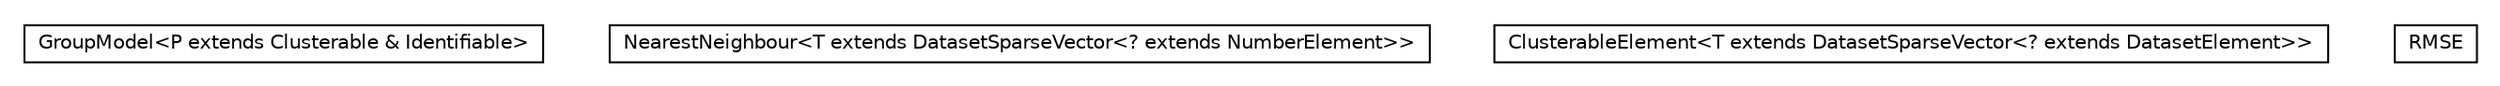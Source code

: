#!/usr/local/bin/dot
#
# Class diagram 
# Generated by UMLGraph version 5.2 (http://www.umlgraph.org/)
#

digraph G {
	edge [fontname="Helvetica",fontsize=10,labelfontname="Helvetica",labelfontsize=10];
	node [fontname="Helvetica",fontsize=10,shape=plaintext];
	nodesep=0.25;
	ranksep=0.5;
	// it.unica.foresee.libraries.GroupModel<P extends Clusterable & it.unica.foresee.datasets.interfaces.Identifiable>
	c434 [label=<<table title="it.unica.foresee.libraries.GroupModel" border="0" cellborder="1" cellspacing="0" cellpadding="2" port="p" href="./GroupModel.html">
		<tr><td><table border="0" cellspacing="0" cellpadding="1">
<tr><td align="center" balign="center"> GroupModel&lt;P extends Clusterable &amp; Identifiable&gt; </td></tr>
		</table></td></tr>
		</table>>, fontname="Helvetica", fontcolor="black", fontsize=10.0];
	// it.unica.foresee.libraries.NearestNeighbour<T extends it.unica.foresee.datasets.DatasetSparseVector<? extends it.unica.foresee.datasets.interfaces.NumberElement>>
	c435 [label=<<table title="it.unica.foresee.libraries.NearestNeighbour" border="0" cellborder="1" cellspacing="0" cellpadding="2" port="p" href="./NearestNeighbour.html">
		<tr><td><table border="0" cellspacing="0" cellpadding="1">
<tr><td align="center" balign="center"> NearestNeighbour&lt;T extends DatasetSparseVector&lt;? extends NumberElement&gt;&gt; </td></tr>
		</table></td></tr>
		</table>>, fontname="Helvetica", fontcolor="black", fontsize=10.0];
	// it.unica.foresee.libraries.ClusterableElement<T extends it.unica.foresee.datasets.DatasetSparseVector<? extends it.unica.foresee.datasets.interfaces.DatasetElement>>
	c436 [label=<<table title="it.unica.foresee.libraries.ClusterableElement" border="0" cellborder="1" cellspacing="0" cellpadding="2" port="p" href="./ClusterableElement.html">
		<tr><td><table border="0" cellspacing="0" cellpadding="1">
<tr><td align="center" balign="center"> ClusterableElement&lt;T extends DatasetSparseVector&lt;? extends DatasetElement&gt;&gt; </td></tr>
		</table></td></tr>
		</table>>, fontname="Helvetica", fontcolor="black", fontsize=10.0];
	// it.unica.foresee.libraries.RMSE
	c437 [label=<<table title="it.unica.foresee.libraries.RMSE" border="0" cellborder="1" cellspacing="0" cellpadding="2" port="p" href="./RMSE.html">
		<tr><td><table border="0" cellspacing="0" cellpadding="1">
<tr><td align="center" balign="center"> RMSE </td></tr>
		</table></td></tr>
		</table>>, fontname="Helvetica", fontcolor="black", fontsize=10.0];
}


